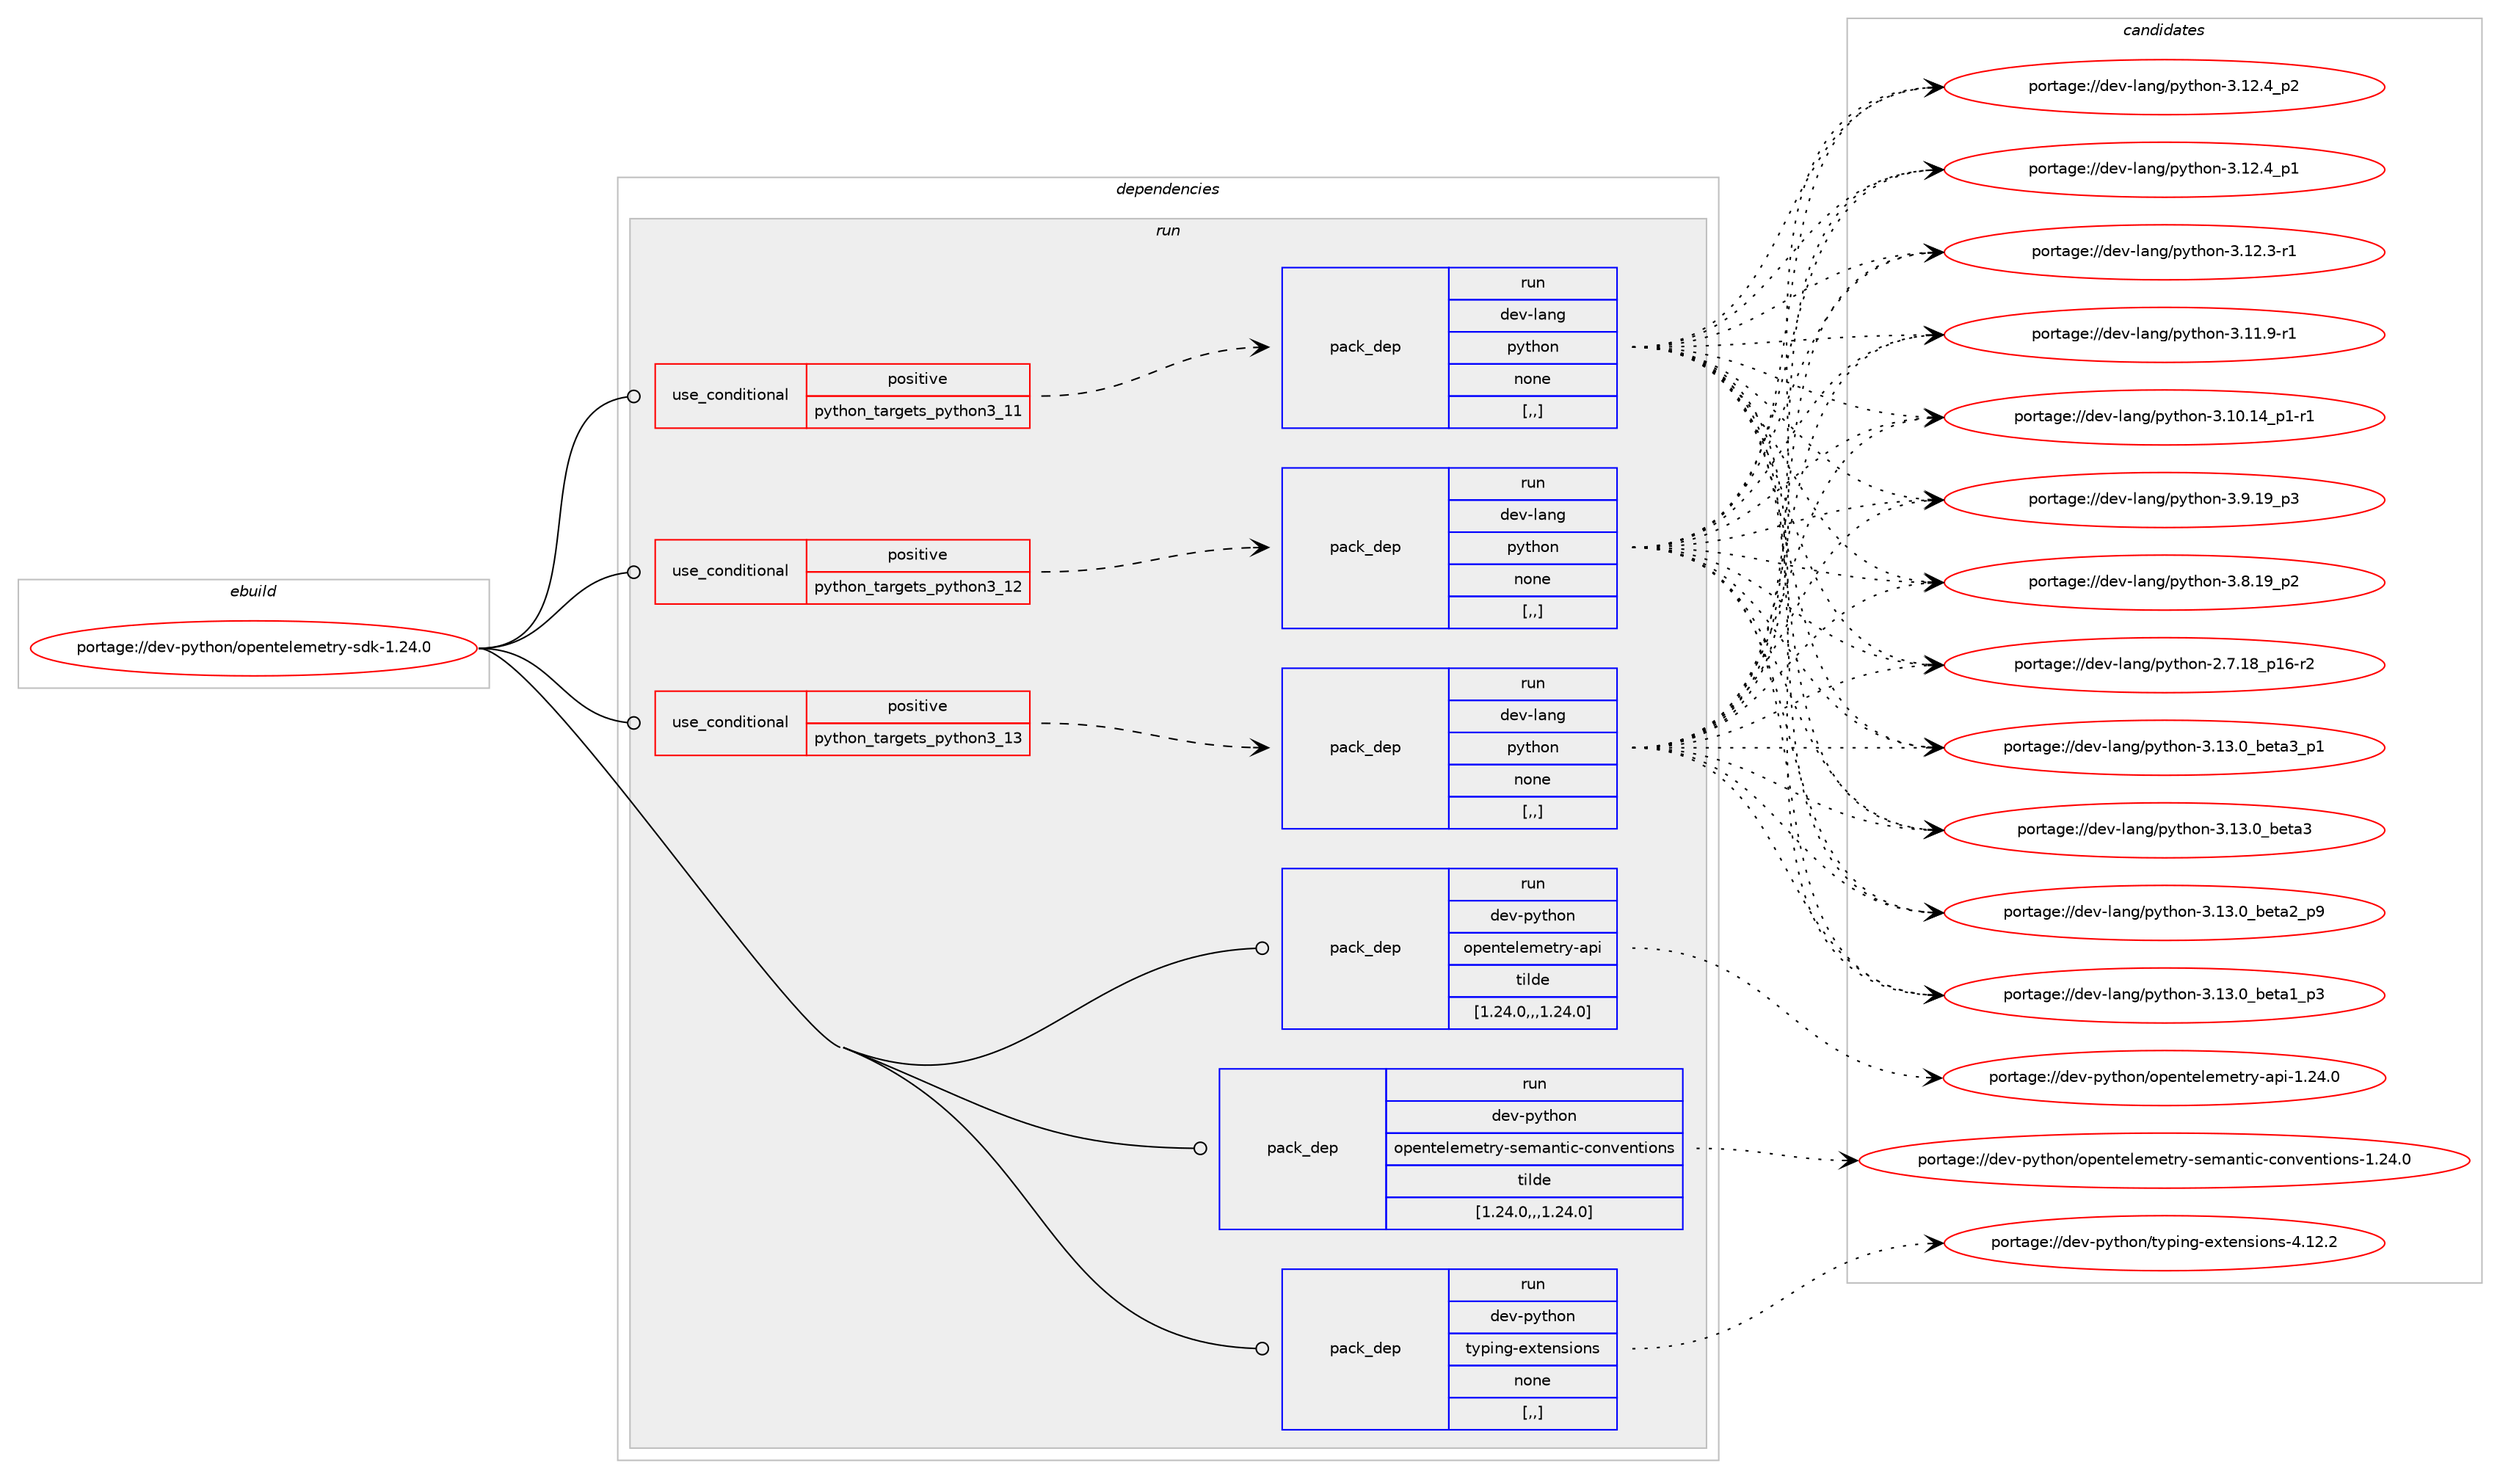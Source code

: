 digraph prolog {

# *************
# Graph options
# *************

newrank=true;
concentrate=true;
compound=true;
graph [rankdir=LR,fontname=Helvetica,fontsize=10,ranksep=1.5];#, ranksep=2.5, nodesep=0.2];
edge  [arrowhead=vee];
node  [fontname=Helvetica,fontsize=10];

# **********
# The ebuild
# **********

subgraph cluster_leftcol {
color=gray;
rank=same;
label=<<i>ebuild</i>>;
id [label="portage://dev-python/opentelemetry-sdk-1.24.0", color=red, width=4, href="../dev-python/opentelemetry-sdk-1.24.0.svg"];
}

# ****************
# The dependencies
# ****************

subgraph cluster_midcol {
color=gray;
label=<<i>dependencies</i>>;
subgraph cluster_compile {
fillcolor="#eeeeee";
style=filled;
label=<<i>compile</i>>;
}
subgraph cluster_compileandrun {
fillcolor="#eeeeee";
style=filled;
label=<<i>compile and run</i>>;
}
subgraph cluster_run {
fillcolor="#eeeeee";
style=filled;
label=<<i>run</i>>;
subgraph cond35103 {
dependency151940 [label=<<TABLE BORDER="0" CELLBORDER="1" CELLSPACING="0" CELLPADDING="4"><TR><TD ROWSPAN="3" CELLPADDING="10">use_conditional</TD></TR><TR><TD>positive</TD></TR><TR><TD>python_targets_python3_11</TD></TR></TABLE>>, shape=none, color=red];
subgraph pack115602 {
dependency151941 [label=<<TABLE BORDER="0" CELLBORDER="1" CELLSPACING="0" CELLPADDING="4" WIDTH="220"><TR><TD ROWSPAN="6" CELLPADDING="30">pack_dep</TD></TR><TR><TD WIDTH="110">run</TD></TR><TR><TD>dev-lang</TD></TR><TR><TD>python</TD></TR><TR><TD>none</TD></TR><TR><TD>[,,]</TD></TR></TABLE>>, shape=none, color=blue];
}
dependency151940:e -> dependency151941:w [weight=20,style="dashed",arrowhead="vee"];
}
id:e -> dependency151940:w [weight=20,style="solid",arrowhead="odot"];
subgraph cond35104 {
dependency151942 [label=<<TABLE BORDER="0" CELLBORDER="1" CELLSPACING="0" CELLPADDING="4"><TR><TD ROWSPAN="3" CELLPADDING="10">use_conditional</TD></TR><TR><TD>positive</TD></TR><TR><TD>python_targets_python3_12</TD></TR></TABLE>>, shape=none, color=red];
subgraph pack115603 {
dependency151943 [label=<<TABLE BORDER="0" CELLBORDER="1" CELLSPACING="0" CELLPADDING="4" WIDTH="220"><TR><TD ROWSPAN="6" CELLPADDING="30">pack_dep</TD></TR><TR><TD WIDTH="110">run</TD></TR><TR><TD>dev-lang</TD></TR><TR><TD>python</TD></TR><TR><TD>none</TD></TR><TR><TD>[,,]</TD></TR></TABLE>>, shape=none, color=blue];
}
dependency151942:e -> dependency151943:w [weight=20,style="dashed",arrowhead="vee"];
}
id:e -> dependency151942:w [weight=20,style="solid",arrowhead="odot"];
subgraph cond35105 {
dependency151944 [label=<<TABLE BORDER="0" CELLBORDER="1" CELLSPACING="0" CELLPADDING="4"><TR><TD ROWSPAN="3" CELLPADDING="10">use_conditional</TD></TR><TR><TD>positive</TD></TR><TR><TD>python_targets_python3_13</TD></TR></TABLE>>, shape=none, color=red];
subgraph pack115604 {
dependency151945 [label=<<TABLE BORDER="0" CELLBORDER="1" CELLSPACING="0" CELLPADDING="4" WIDTH="220"><TR><TD ROWSPAN="6" CELLPADDING="30">pack_dep</TD></TR><TR><TD WIDTH="110">run</TD></TR><TR><TD>dev-lang</TD></TR><TR><TD>python</TD></TR><TR><TD>none</TD></TR><TR><TD>[,,]</TD></TR></TABLE>>, shape=none, color=blue];
}
dependency151944:e -> dependency151945:w [weight=20,style="dashed",arrowhead="vee"];
}
id:e -> dependency151944:w [weight=20,style="solid",arrowhead="odot"];
subgraph pack115605 {
dependency151946 [label=<<TABLE BORDER="0" CELLBORDER="1" CELLSPACING="0" CELLPADDING="4" WIDTH="220"><TR><TD ROWSPAN="6" CELLPADDING="30">pack_dep</TD></TR><TR><TD WIDTH="110">run</TD></TR><TR><TD>dev-python</TD></TR><TR><TD>opentelemetry-api</TD></TR><TR><TD>tilde</TD></TR><TR><TD>[1.24.0,,,1.24.0]</TD></TR></TABLE>>, shape=none, color=blue];
}
id:e -> dependency151946:w [weight=20,style="solid",arrowhead="odot"];
subgraph pack115606 {
dependency151947 [label=<<TABLE BORDER="0" CELLBORDER="1" CELLSPACING="0" CELLPADDING="4" WIDTH="220"><TR><TD ROWSPAN="6" CELLPADDING="30">pack_dep</TD></TR><TR><TD WIDTH="110">run</TD></TR><TR><TD>dev-python</TD></TR><TR><TD>opentelemetry-semantic-conventions</TD></TR><TR><TD>tilde</TD></TR><TR><TD>[1.24.0,,,1.24.0]</TD></TR></TABLE>>, shape=none, color=blue];
}
id:e -> dependency151947:w [weight=20,style="solid",arrowhead="odot"];
subgraph pack115607 {
dependency151948 [label=<<TABLE BORDER="0" CELLBORDER="1" CELLSPACING="0" CELLPADDING="4" WIDTH="220"><TR><TD ROWSPAN="6" CELLPADDING="30">pack_dep</TD></TR><TR><TD WIDTH="110">run</TD></TR><TR><TD>dev-python</TD></TR><TR><TD>typing-extensions</TD></TR><TR><TD>none</TD></TR><TR><TD>[,,]</TD></TR></TABLE>>, shape=none, color=blue];
}
id:e -> dependency151948:w [weight=20,style="solid",arrowhead="odot"];
}
}

# **************
# The candidates
# **************

subgraph cluster_choices {
rank=same;
color=gray;
label=<<i>candidates</i>>;

subgraph choice115602 {
color=black;
nodesep=1;
choice10010111845108971101034711212111610411111045514649514648959810111697519511249 [label="portage://dev-lang/python-3.13.0_beta3_p1", color=red, width=4,href="../dev-lang/python-3.13.0_beta3_p1.svg"];
choice1001011184510897110103471121211161041111104551464951464895981011169751 [label="portage://dev-lang/python-3.13.0_beta3", color=red, width=4,href="../dev-lang/python-3.13.0_beta3.svg"];
choice10010111845108971101034711212111610411111045514649514648959810111697509511257 [label="portage://dev-lang/python-3.13.0_beta2_p9", color=red, width=4,href="../dev-lang/python-3.13.0_beta2_p9.svg"];
choice10010111845108971101034711212111610411111045514649514648959810111697499511251 [label="portage://dev-lang/python-3.13.0_beta1_p3", color=red, width=4,href="../dev-lang/python-3.13.0_beta1_p3.svg"];
choice100101118451089711010347112121116104111110455146495046529511250 [label="portage://dev-lang/python-3.12.4_p2", color=red, width=4,href="../dev-lang/python-3.12.4_p2.svg"];
choice100101118451089711010347112121116104111110455146495046529511249 [label="portage://dev-lang/python-3.12.4_p1", color=red, width=4,href="../dev-lang/python-3.12.4_p1.svg"];
choice100101118451089711010347112121116104111110455146495046514511449 [label="portage://dev-lang/python-3.12.3-r1", color=red, width=4,href="../dev-lang/python-3.12.3-r1.svg"];
choice100101118451089711010347112121116104111110455146494946574511449 [label="portage://dev-lang/python-3.11.9-r1", color=red, width=4,href="../dev-lang/python-3.11.9-r1.svg"];
choice100101118451089711010347112121116104111110455146494846495295112494511449 [label="portage://dev-lang/python-3.10.14_p1-r1", color=red, width=4,href="../dev-lang/python-3.10.14_p1-r1.svg"];
choice100101118451089711010347112121116104111110455146574649579511251 [label="portage://dev-lang/python-3.9.19_p3", color=red, width=4,href="../dev-lang/python-3.9.19_p3.svg"];
choice100101118451089711010347112121116104111110455146564649579511250 [label="portage://dev-lang/python-3.8.19_p2", color=red, width=4,href="../dev-lang/python-3.8.19_p2.svg"];
choice100101118451089711010347112121116104111110455046554649569511249544511450 [label="portage://dev-lang/python-2.7.18_p16-r2", color=red, width=4,href="../dev-lang/python-2.7.18_p16-r2.svg"];
dependency151941:e -> choice10010111845108971101034711212111610411111045514649514648959810111697519511249:w [style=dotted,weight="100"];
dependency151941:e -> choice1001011184510897110103471121211161041111104551464951464895981011169751:w [style=dotted,weight="100"];
dependency151941:e -> choice10010111845108971101034711212111610411111045514649514648959810111697509511257:w [style=dotted,weight="100"];
dependency151941:e -> choice10010111845108971101034711212111610411111045514649514648959810111697499511251:w [style=dotted,weight="100"];
dependency151941:e -> choice100101118451089711010347112121116104111110455146495046529511250:w [style=dotted,weight="100"];
dependency151941:e -> choice100101118451089711010347112121116104111110455146495046529511249:w [style=dotted,weight="100"];
dependency151941:e -> choice100101118451089711010347112121116104111110455146495046514511449:w [style=dotted,weight="100"];
dependency151941:e -> choice100101118451089711010347112121116104111110455146494946574511449:w [style=dotted,weight="100"];
dependency151941:e -> choice100101118451089711010347112121116104111110455146494846495295112494511449:w [style=dotted,weight="100"];
dependency151941:e -> choice100101118451089711010347112121116104111110455146574649579511251:w [style=dotted,weight="100"];
dependency151941:e -> choice100101118451089711010347112121116104111110455146564649579511250:w [style=dotted,weight="100"];
dependency151941:e -> choice100101118451089711010347112121116104111110455046554649569511249544511450:w [style=dotted,weight="100"];
}
subgraph choice115603 {
color=black;
nodesep=1;
choice10010111845108971101034711212111610411111045514649514648959810111697519511249 [label="portage://dev-lang/python-3.13.0_beta3_p1", color=red, width=4,href="../dev-lang/python-3.13.0_beta3_p1.svg"];
choice1001011184510897110103471121211161041111104551464951464895981011169751 [label="portage://dev-lang/python-3.13.0_beta3", color=red, width=4,href="../dev-lang/python-3.13.0_beta3.svg"];
choice10010111845108971101034711212111610411111045514649514648959810111697509511257 [label="portage://dev-lang/python-3.13.0_beta2_p9", color=red, width=4,href="../dev-lang/python-3.13.0_beta2_p9.svg"];
choice10010111845108971101034711212111610411111045514649514648959810111697499511251 [label="portage://dev-lang/python-3.13.0_beta1_p3", color=red, width=4,href="../dev-lang/python-3.13.0_beta1_p3.svg"];
choice100101118451089711010347112121116104111110455146495046529511250 [label="portage://dev-lang/python-3.12.4_p2", color=red, width=4,href="../dev-lang/python-3.12.4_p2.svg"];
choice100101118451089711010347112121116104111110455146495046529511249 [label="portage://dev-lang/python-3.12.4_p1", color=red, width=4,href="../dev-lang/python-3.12.4_p1.svg"];
choice100101118451089711010347112121116104111110455146495046514511449 [label="portage://dev-lang/python-3.12.3-r1", color=red, width=4,href="../dev-lang/python-3.12.3-r1.svg"];
choice100101118451089711010347112121116104111110455146494946574511449 [label="portage://dev-lang/python-3.11.9-r1", color=red, width=4,href="../dev-lang/python-3.11.9-r1.svg"];
choice100101118451089711010347112121116104111110455146494846495295112494511449 [label="portage://dev-lang/python-3.10.14_p1-r1", color=red, width=4,href="../dev-lang/python-3.10.14_p1-r1.svg"];
choice100101118451089711010347112121116104111110455146574649579511251 [label="portage://dev-lang/python-3.9.19_p3", color=red, width=4,href="../dev-lang/python-3.9.19_p3.svg"];
choice100101118451089711010347112121116104111110455146564649579511250 [label="portage://dev-lang/python-3.8.19_p2", color=red, width=4,href="../dev-lang/python-3.8.19_p2.svg"];
choice100101118451089711010347112121116104111110455046554649569511249544511450 [label="portage://dev-lang/python-2.7.18_p16-r2", color=red, width=4,href="../dev-lang/python-2.7.18_p16-r2.svg"];
dependency151943:e -> choice10010111845108971101034711212111610411111045514649514648959810111697519511249:w [style=dotted,weight="100"];
dependency151943:e -> choice1001011184510897110103471121211161041111104551464951464895981011169751:w [style=dotted,weight="100"];
dependency151943:e -> choice10010111845108971101034711212111610411111045514649514648959810111697509511257:w [style=dotted,weight="100"];
dependency151943:e -> choice10010111845108971101034711212111610411111045514649514648959810111697499511251:w [style=dotted,weight="100"];
dependency151943:e -> choice100101118451089711010347112121116104111110455146495046529511250:w [style=dotted,weight="100"];
dependency151943:e -> choice100101118451089711010347112121116104111110455146495046529511249:w [style=dotted,weight="100"];
dependency151943:e -> choice100101118451089711010347112121116104111110455146495046514511449:w [style=dotted,weight="100"];
dependency151943:e -> choice100101118451089711010347112121116104111110455146494946574511449:w [style=dotted,weight="100"];
dependency151943:e -> choice100101118451089711010347112121116104111110455146494846495295112494511449:w [style=dotted,weight="100"];
dependency151943:e -> choice100101118451089711010347112121116104111110455146574649579511251:w [style=dotted,weight="100"];
dependency151943:e -> choice100101118451089711010347112121116104111110455146564649579511250:w [style=dotted,weight="100"];
dependency151943:e -> choice100101118451089711010347112121116104111110455046554649569511249544511450:w [style=dotted,weight="100"];
}
subgraph choice115604 {
color=black;
nodesep=1;
choice10010111845108971101034711212111610411111045514649514648959810111697519511249 [label="portage://dev-lang/python-3.13.0_beta3_p1", color=red, width=4,href="../dev-lang/python-3.13.0_beta3_p1.svg"];
choice1001011184510897110103471121211161041111104551464951464895981011169751 [label="portage://dev-lang/python-3.13.0_beta3", color=red, width=4,href="../dev-lang/python-3.13.0_beta3.svg"];
choice10010111845108971101034711212111610411111045514649514648959810111697509511257 [label="portage://dev-lang/python-3.13.0_beta2_p9", color=red, width=4,href="../dev-lang/python-3.13.0_beta2_p9.svg"];
choice10010111845108971101034711212111610411111045514649514648959810111697499511251 [label="portage://dev-lang/python-3.13.0_beta1_p3", color=red, width=4,href="../dev-lang/python-3.13.0_beta1_p3.svg"];
choice100101118451089711010347112121116104111110455146495046529511250 [label="portage://dev-lang/python-3.12.4_p2", color=red, width=4,href="../dev-lang/python-3.12.4_p2.svg"];
choice100101118451089711010347112121116104111110455146495046529511249 [label="portage://dev-lang/python-3.12.4_p1", color=red, width=4,href="../dev-lang/python-3.12.4_p1.svg"];
choice100101118451089711010347112121116104111110455146495046514511449 [label="portage://dev-lang/python-3.12.3-r1", color=red, width=4,href="../dev-lang/python-3.12.3-r1.svg"];
choice100101118451089711010347112121116104111110455146494946574511449 [label="portage://dev-lang/python-3.11.9-r1", color=red, width=4,href="../dev-lang/python-3.11.9-r1.svg"];
choice100101118451089711010347112121116104111110455146494846495295112494511449 [label="portage://dev-lang/python-3.10.14_p1-r1", color=red, width=4,href="../dev-lang/python-3.10.14_p1-r1.svg"];
choice100101118451089711010347112121116104111110455146574649579511251 [label="portage://dev-lang/python-3.9.19_p3", color=red, width=4,href="../dev-lang/python-3.9.19_p3.svg"];
choice100101118451089711010347112121116104111110455146564649579511250 [label="portage://dev-lang/python-3.8.19_p2", color=red, width=4,href="../dev-lang/python-3.8.19_p2.svg"];
choice100101118451089711010347112121116104111110455046554649569511249544511450 [label="portage://dev-lang/python-2.7.18_p16-r2", color=red, width=4,href="../dev-lang/python-2.7.18_p16-r2.svg"];
dependency151945:e -> choice10010111845108971101034711212111610411111045514649514648959810111697519511249:w [style=dotted,weight="100"];
dependency151945:e -> choice1001011184510897110103471121211161041111104551464951464895981011169751:w [style=dotted,weight="100"];
dependency151945:e -> choice10010111845108971101034711212111610411111045514649514648959810111697509511257:w [style=dotted,weight="100"];
dependency151945:e -> choice10010111845108971101034711212111610411111045514649514648959810111697499511251:w [style=dotted,weight="100"];
dependency151945:e -> choice100101118451089711010347112121116104111110455146495046529511250:w [style=dotted,weight="100"];
dependency151945:e -> choice100101118451089711010347112121116104111110455146495046529511249:w [style=dotted,weight="100"];
dependency151945:e -> choice100101118451089711010347112121116104111110455146495046514511449:w [style=dotted,weight="100"];
dependency151945:e -> choice100101118451089711010347112121116104111110455146494946574511449:w [style=dotted,weight="100"];
dependency151945:e -> choice100101118451089711010347112121116104111110455146494846495295112494511449:w [style=dotted,weight="100"];
dependency151945:e -> choice100101118451089711010347112121116104111110455146574649579511251:w [style=dotted,weight="100"];
dependency151945:e -> choice100101118451089711010347112121116104111110455146564649579511250:w [style=dotted,weight="100"];
dependency151945:e -> choice100101118451089711010347112121116104111110455046554649569511249544511450:w [style=dotted,weight="100"];
}
subgraph choice115605 {
color=black;
nodesep=1;
choice1001011184511212111610411111047111112101110116101108101109101116114121459711210545494650524648 [label="portage://dev-python/opentelemetry-api-1.24.0", color=red, width=4,href="../dev-python/opentelemetry-api-1.24.0.svg"];
dependency151946:e -> choice1001011184511212111610411111047111112101110116101108101109101116114121459711210545494650524648:w [style=dotted,weight="100"];
}
subgraph choice115606 {
color=black;
nodesep=1;
choice1001011184511212111610411111047111112101110116101108101109101116114121451151011099711011610599459911111011810111011610511111011545494650524648 [label="portage://dev-python/opentelemetry-semantic-conventions-1.24.0", color=red, width=4,href="../dev-python/opentelemetry-semantic-conventions-1.24.0.svg"];
dependency151947:e -> choice1001011184511212111610411111047111112101110116101108101109101116114121451151011099711011610599459911111011810111011610511111011545494650524648:w [style=dotted,weight="100"];
}
subgraph choice115607 {
color=black;
nodesep=1;
choice10010111845112121116104111110471161211121051101034510112011610111011510511111011545524649504650 [label="portage://dev-python/typing-extensions-4.12.2", color=red, width=4,href="../dev-python/typing-extensions-4.12.2.svg"];
dependency151948:e -> choice10010111845112121116104111110471161211121051101034510112011610111011510511111011545524649504650:w [style=dotted,weight="100"];
}
}

}
